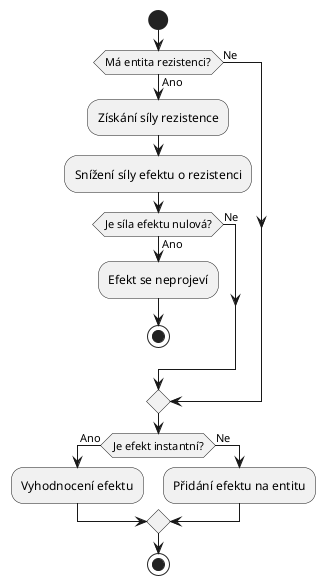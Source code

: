 @startuml applyEffect
start

if (Má entita rezistenci?) then (Ano)
    :Získání síly rezistence;
    :Snížení síly efektu o rezistenci;

    if (Je síla efektu nulová?) then (Ano)
        :Efekt se neprojeví;
        stop;
    else (Ne)
    endif
else (Ne)
endif

if (Je efekt instantní?) then (Ano)
    :Vyhodnocení efektu;
else (Ne)
    :Přidání efektu na entitu;
endif

stop
@enduml